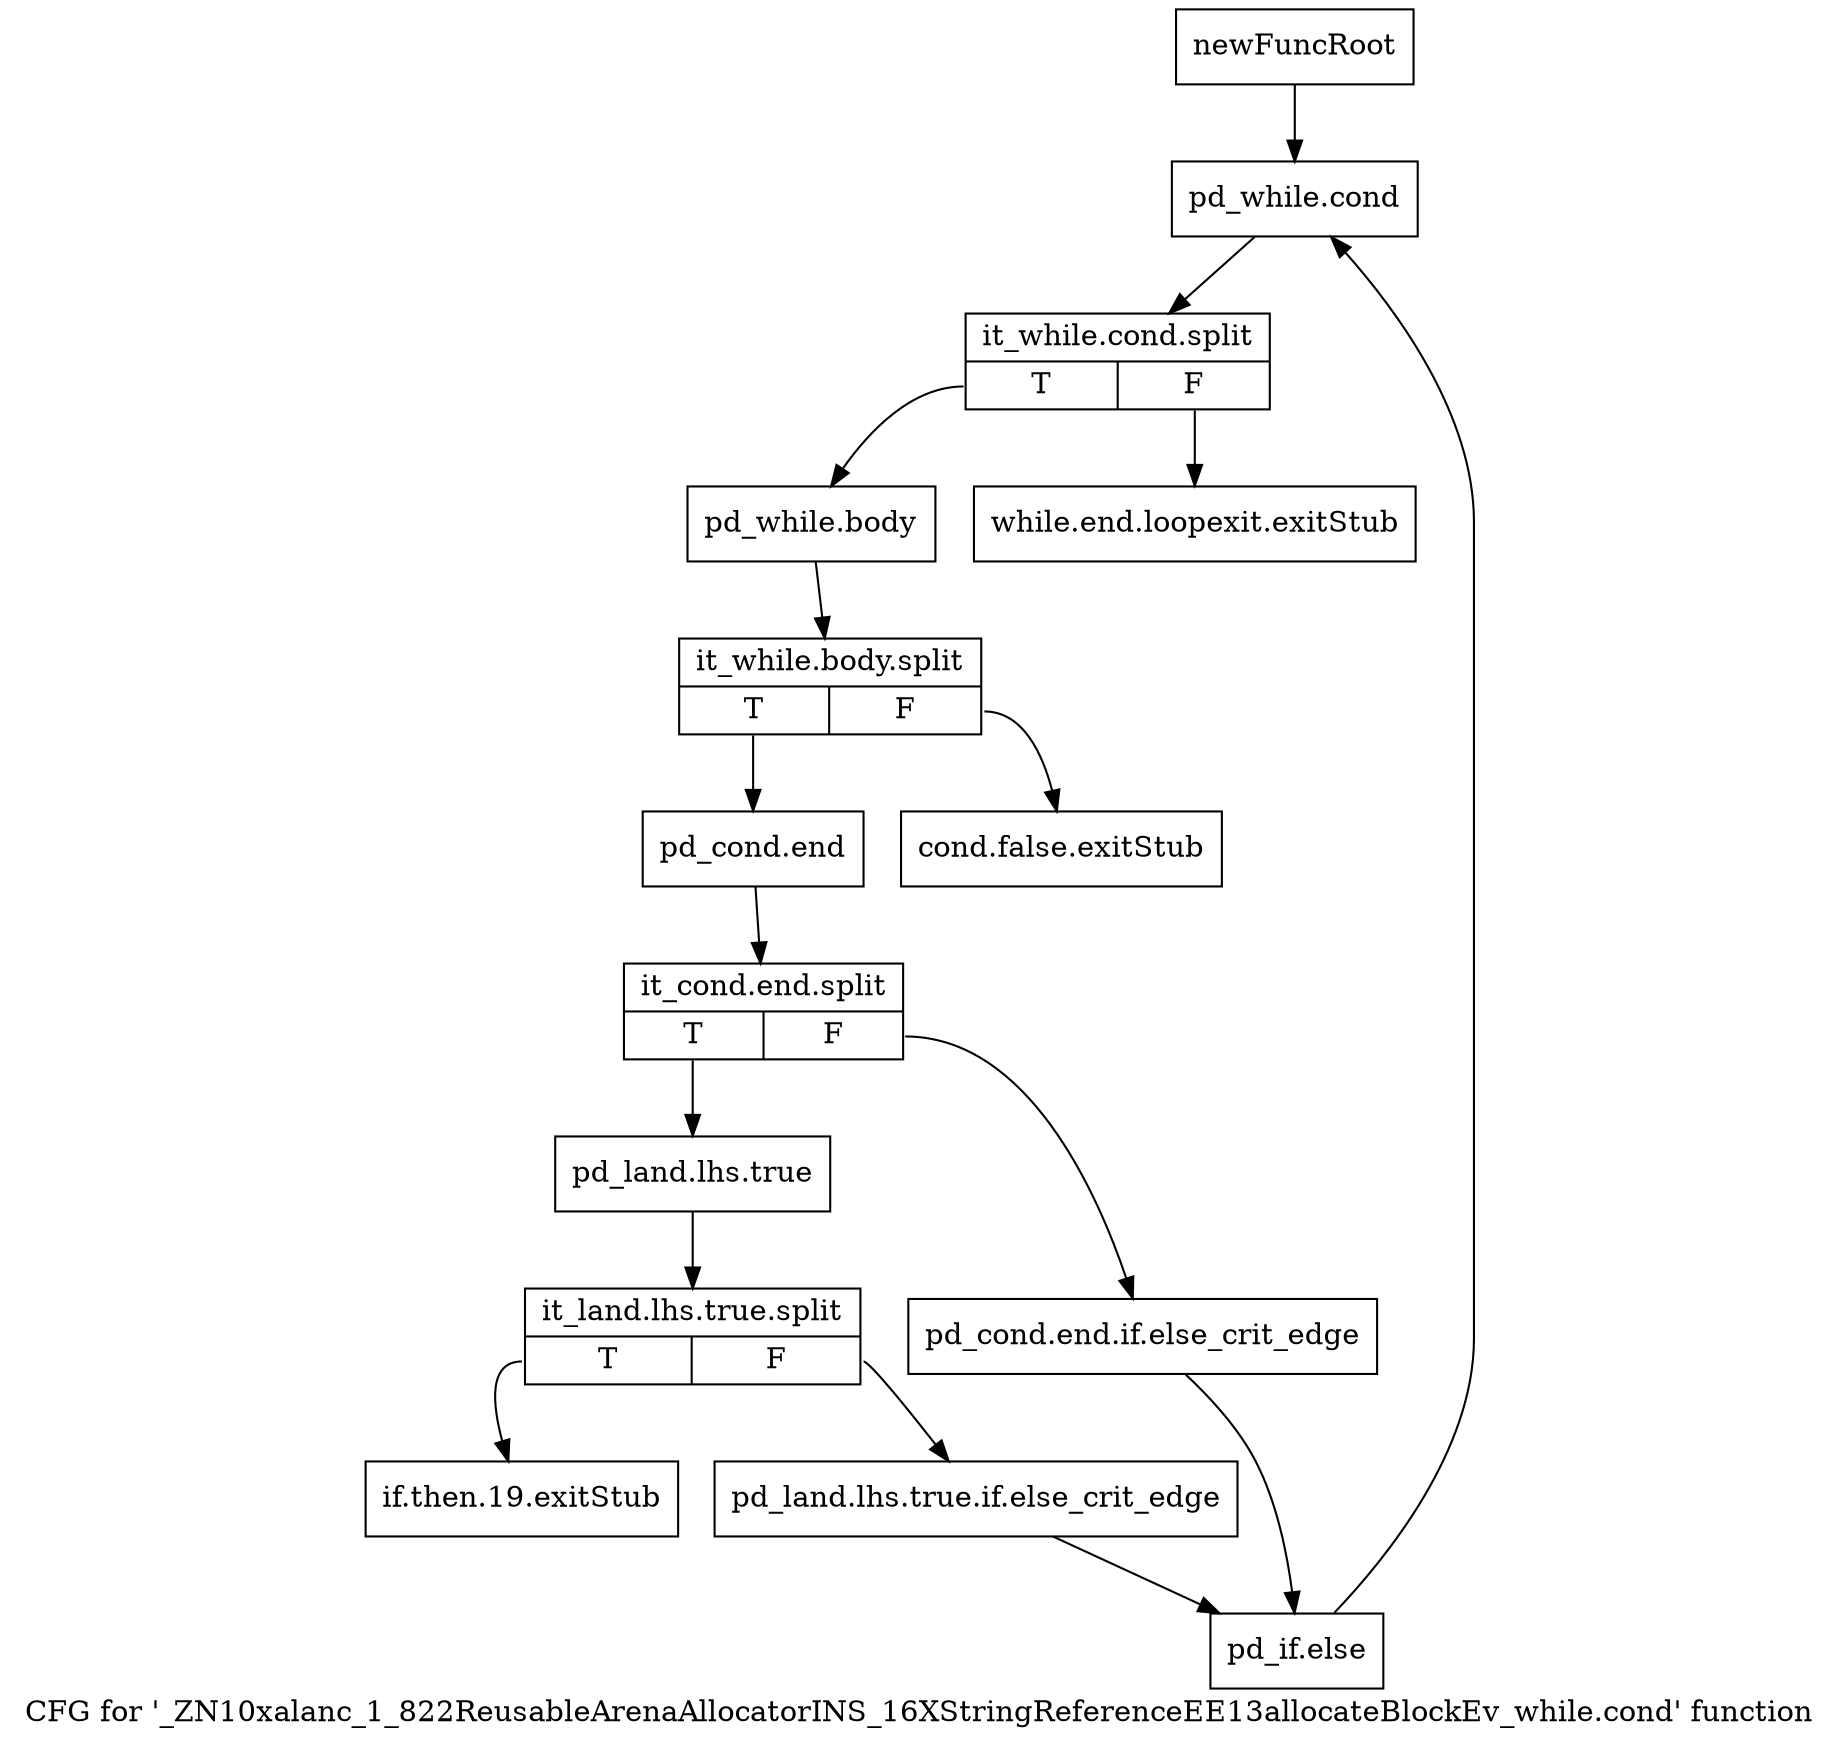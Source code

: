 digraph "CFG for '_ZN10xalanc_1_822ReusableArenaAllocatorINS_16XStringReferenceEE13allocateBlockEv_while.cond' function" {
	label="CFG for '_ZN10xalanc_1_822ReusableArenaAllocatorINS_16XStringReferenceEE13allocateBlockEv_while.cond' function";

	Node0x9ed2e30 [shape=record,label="{newFuncRoot}"];
	Node0x9ed2e30 -> Node0x9ee40b0;
	Node0x9ee3fc0 [shape=record,label="{while.end.loopexit.exitStub}"];
	Node0x9ee4010 [shape=record,label="{cond.false.exitStub}"];
	Node0x9ee4060 [shape=record,label="{if.then.19.exitStub}"];
	Node0x9ee40b0 [shape=record,label="{pd_while.cond}"];
	Node0x9ee40b0 -> Node0xd09fa50;
	Node0xd09fa50 [shape=record,label="{it_while.cond.split|{<s0>T|<s1>F}}"];
	Node0xd09fa50:s0 -> Node0x9ee4100;
	Node0xd09fa50:s1 -> Node0x9ee3fc0;
	Node0x9ee4100 [shape=record,label="{pd_while.body}"];
	Node0x9ee4100 -> Node0xd09f910;
	Node0xd09f910 [shape=record,label="{it_while.body.split|{<s0>T|<s1>F}}"];
	Node0xd09f910:s0 -> Node0x9ee4150;
	Node0xd09f910:s1 -> Node0x9ee4010;
	Node0x9ee4150 [shape=record,label="{pd_cond.end}"];
	Node0x9ee4150 -> Node0xd0b2ef0;
	Node0xd0b2ef0 [shape=record,label="{it_cond.end.split|{<s0>T|<s1>F}}"];
	Node0xd0b2ef0:s0 -> Node0x9ee41f0;
	Node0xd0b2ef0:s1 -> Node0x9ee41a0;
	Node0x9ee41a0 [shape=record,label="{pd_cond.end.if.else_crit_edge}"];
	Node0x9ee41a0 -> Node0x9ee4290;
	Node0x9ee41f0 [shape=record,label="{pd_land.lhs.true}"];
	Node0x9ee41f0 -> Node0xd09f9a0;
	Node0xd09f9a0 [shape=record,label="{it_land.lhs.true.split|{<s0>T|<s1>F}}"];
	Node0xd09f9a0:s0 -> Node0x9ee4060;
	Node0xd09f9a0:s1 -> Node0x9ee4240;
	Node0x9ee4240 [shape=record,label="{pd_land.lhs.true.if.else_crit_edge}"];
	Node0x9ee4240 -> Node0x9ee4290;
	Node0x9ee4290 [shape=record,label="{pd_if.else}"];
	Node0x9ee4290 -> Node0x9ee40b0;
}
